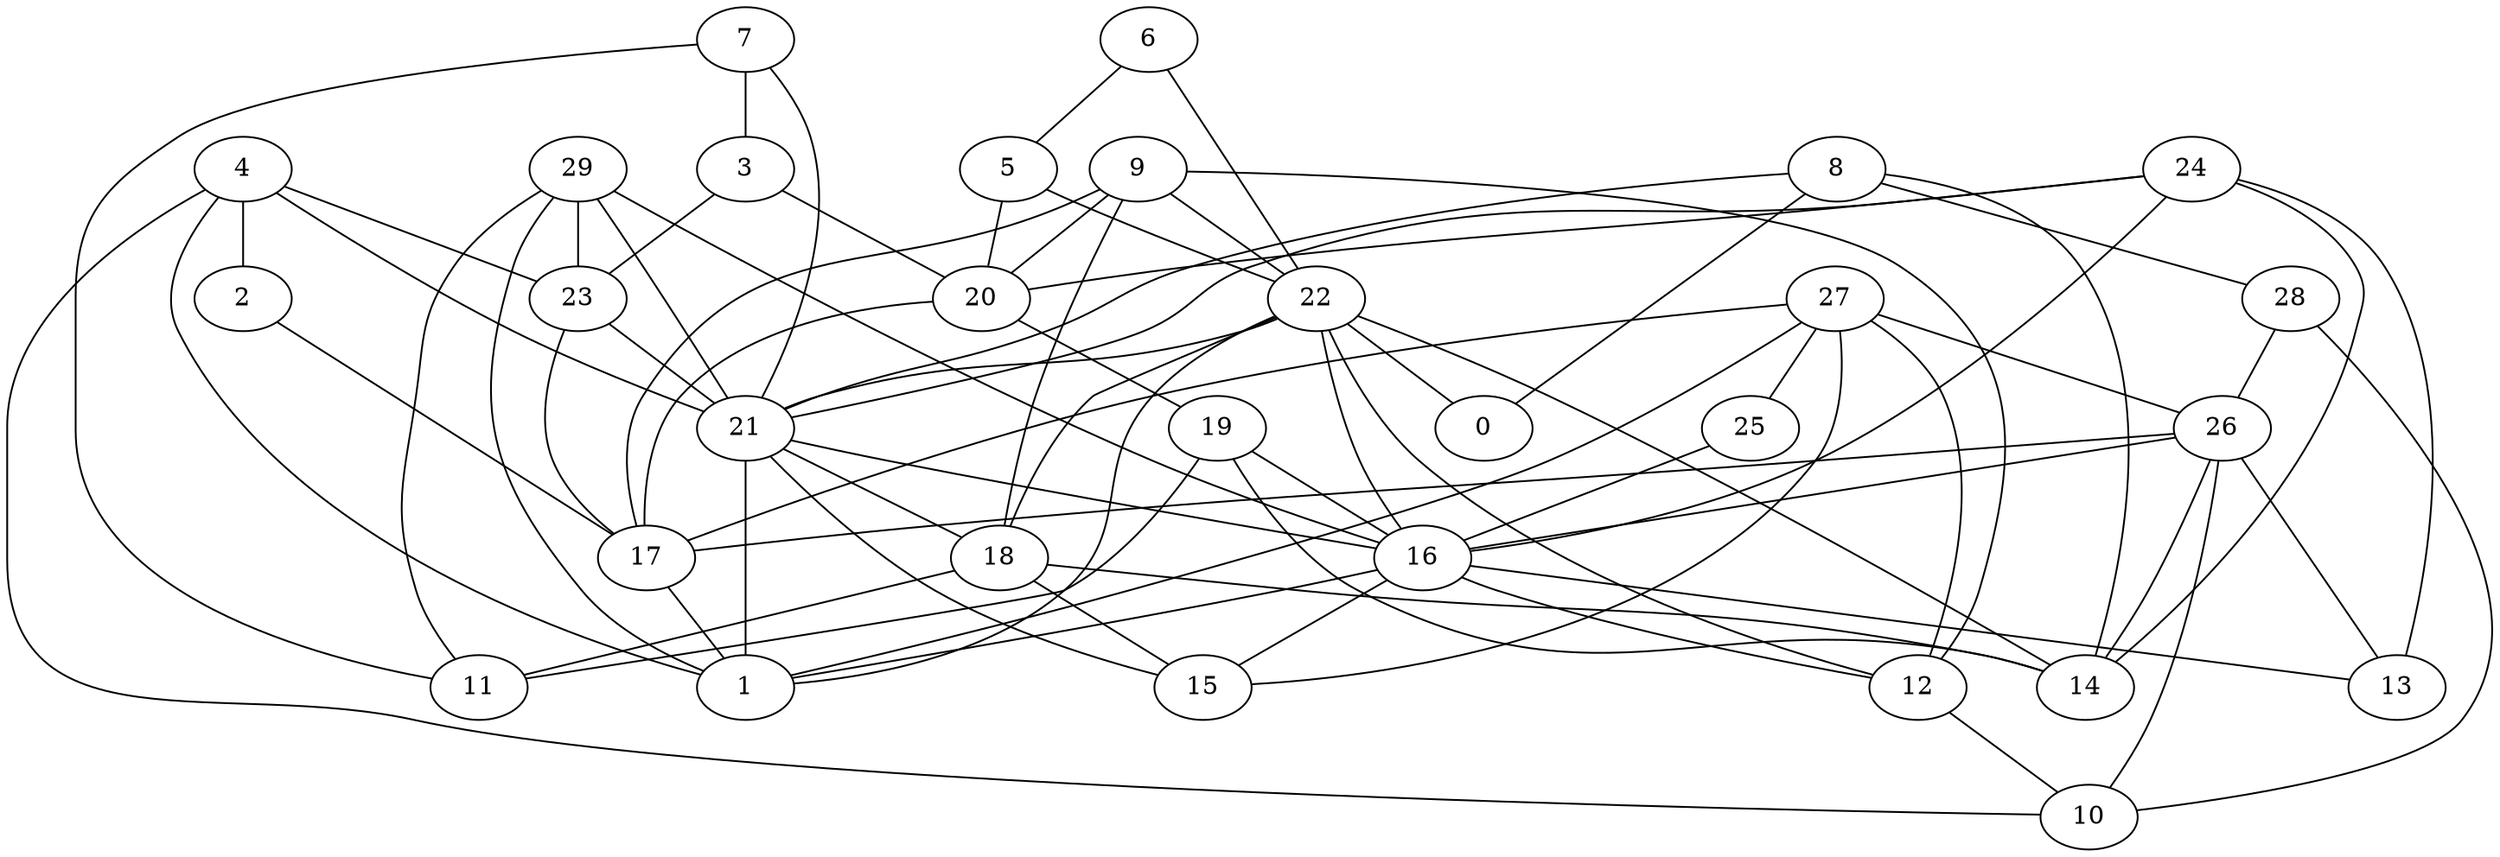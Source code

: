 digraph GG_graph {

subgraph G_graph {
edge [color = black]
"9" -> "12" [dir = none]
"9" -> "17" [dir = none]
"9" -> "18" [dir = none]
"22" -> "0" [dir = none]
"22" -> "18" [dir = none]
"22" -> "1" [dir = none]
"22" -> "16" [dir = none]
"29" -> "21" [dir = none]
"20" -> "17" [dir = none]
"26" -> "17" [dir = none]
"19" -> "14" [dir = none]
"19" -> "11" [dir = none]
"19" -> "16" [dir = none]
"28" -> "10" [dir = none]
"28" -> "26" [dir = none]
"5" -> "20" [dir = none]
"16" -> "13" [dir = none]
"6" -> "22" [dir = none]
"24" -> "20" [dir = none]
"4" -> "2" [dir = none]
"4" -> "21" [dir = none]
"27" -> "17" [dir = none]
"7" -> "3" [dir = none]
"7" -> "21" [dir = none]
"25" -> "16" [dir = none]
"21" -> "15" [dir = none]
"21" -> "18" [dir = none]
"23" -> "17" [dir = none]
"8" -> "21" [dir = none]
"29" -> "23" [dir = none]
"21" -> "1" [dir = none]
"27" -> "1" [dir = none]
"16" -> "12" [dir = none]
"29" -> "16" [dir = none]
"3" -> "23" [dir = none]
"4" -> "23" [dir = none]
"24" -> "14" [dir = none]
"16" -> "15" [dir = none]
"16" -> "1" [dir = none]
"17" -> "1" [dir = none]
"9" -> "20" [dir = none]
"7" -> "11" [dir = none]
"18" -> "11" [dir = none]
"27" -> "25" [dir = none]
"22" -> "14" [dir = none]
"27" -> "26" [dir = none]
"23" -> "21" [dir = none]
"3" -> "20" [dir = none]
"8" -> "0" [dir = none]
"29" -> "1" [dir = none]
"26" -> "10" [dir = none]
"21" -> "16" [dir = none]
"4" -> "1" [dir = none]
"8" -> "28" [dir = none]
"18" -> "15" [dir = none]
"2" -> "17" [dir = none]
"24" -> "13" [dir = none]
"27" -> "15" [dir = none]
"24" -> "16" [dir = none]
"4" -> "10" [dir = none]
"8" -> "14" [dir = none]
"29" -> "11" [dir = none]
"27" -> "12" [dir = none]
"5" -> "22" [dir = none]
"26" -> "16" [dir = none]
"6" -> "5" [dir = none]
"9" -> "22" [dir = none]
"22" -> "12" [dir = none]
"26" -> "14" [dir = none]
"18" -> "14" [dir = none]
"26" -> "13" [dir = none]
"22" -> "21" [dir = none]
"24" -> "21" [dir = none]
"12" -> "10" [dir = none]
"20" -> "19" [dir = none]
}

}
